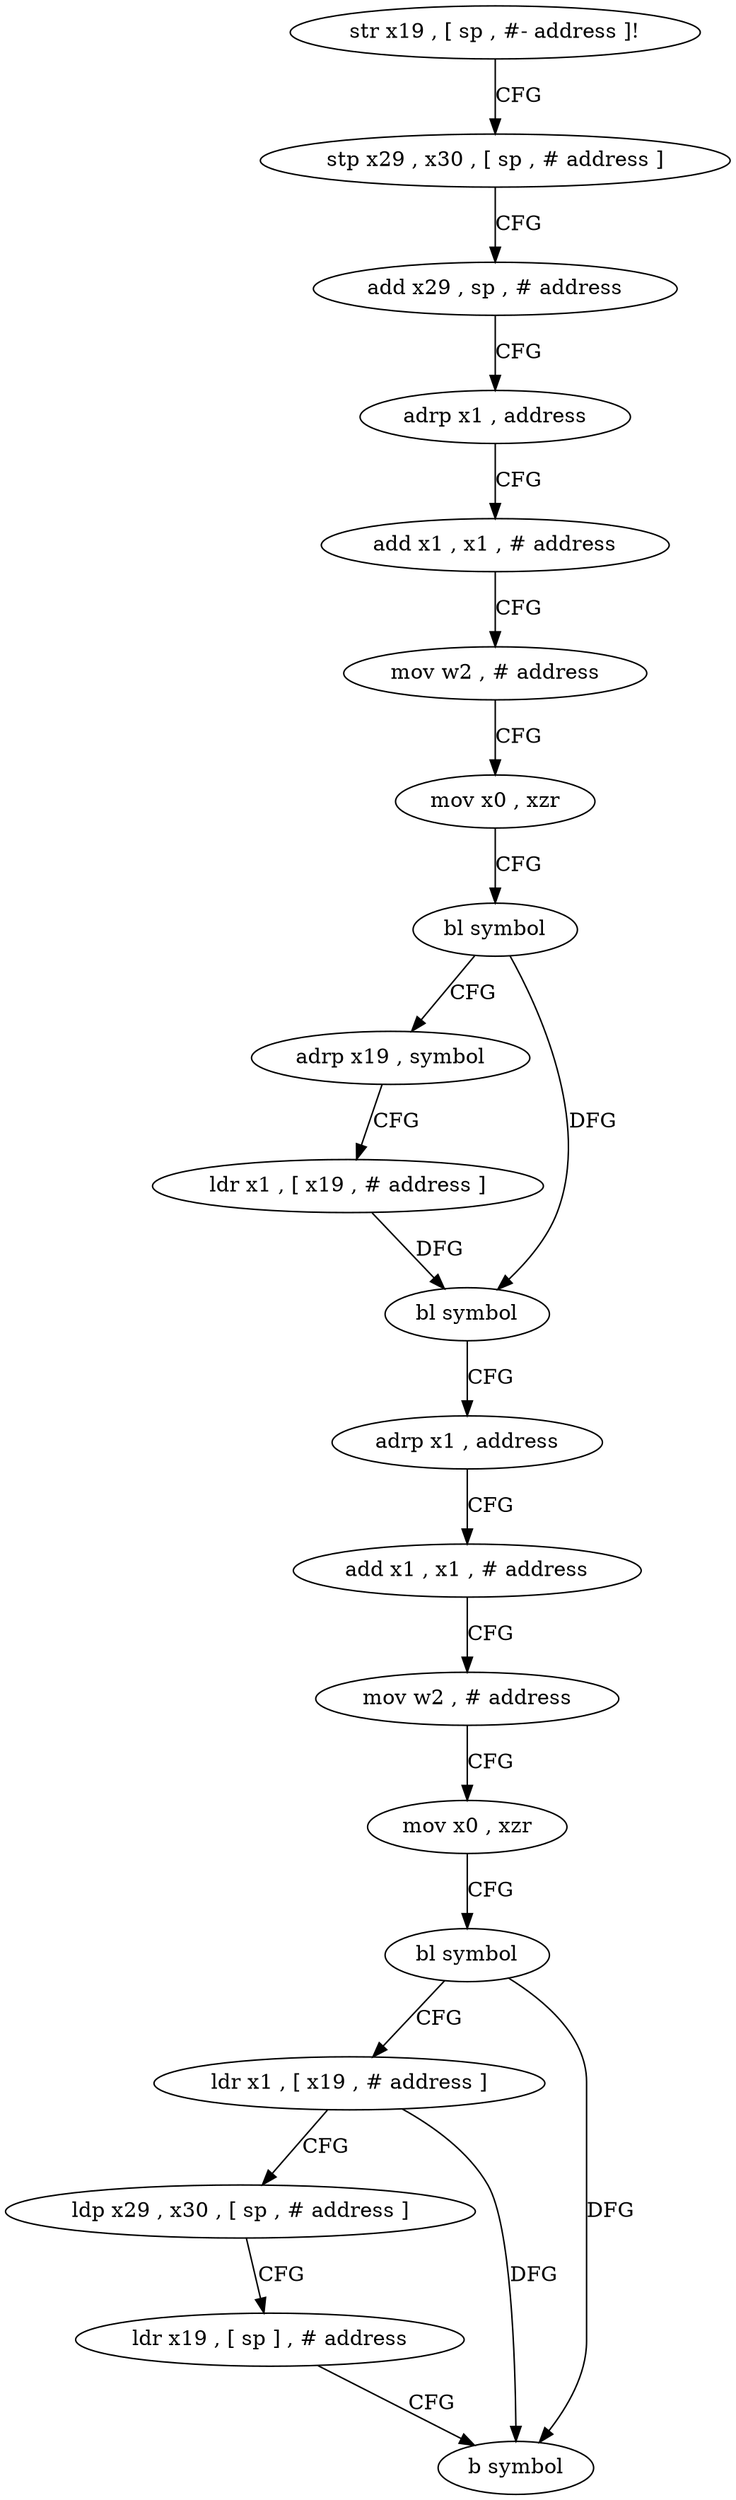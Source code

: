 digraph "func" {
"4205404" [label = "str x19 , [ sp , #- address ]!" ]
"4205408" [label = "stp x29 , x30 , [ sp , # address ]" ]
"4205412" [label = "add x29 , sp , # address" ]
"4205416" [label = "adrp x1 , address" ]
"4205420" [label = "add x1 , x1 , # address" ]
"4205424" [label = "mov w2 , # address" ]
"4205428" [label = "mov x0 , xzr" ]
"4205432" [label = "bl symbol" ]
"4205436" [label = "adrp x19 , symbol" ]
"4205440" [label = "ldr x1 , [ x19 , # address ]" ]
"4205444" [label = "bl symbol" ]
"4205448" [label = "adrp x1 , address" ]
"4205452" [label = "add x1 , x1 , # address" ]
"4205456" [label = "mov w2 , # address" ]
"4205460" [label = "mov x0 , xzr" ]
"4205464" [label = "bl symbol" ]
"4205468" [label = "ldr x1 , [ x19 , # address ]" ]
"4205472" [label = "ldp x29 , x30 , [ sp , # address ]" ]
"4205476" [label = "ldr x19 , [ sp ] , # address" ]
"4205480" [label = "b symbol" ]
"4205404" -> "4205408" [ label = "CFG" ]
"4205408" -> "4205412" [ label = "CFG" ]
"4205412" -> "4205416" [ label = "CFG" ]
"4205416" -> "4205420" [ label = "CFG" ]
"4205420" -> "4205424" [ label = "CFG" ]
"4205424" -> "4205428" [ label = "CFG" ]
"4205428" -> "4205432" [ label = "CFG" ]
"4205432" -> "4205436" [ label = "CFG" ]
"4205432" -> "4205444" [ label = "DFG" ]
"4205436" -> "4205440" [ label = "CFG" ]
"4205440" -> "4205444" [ label = "DFG" ]
"4205444" -> "4205448" [ label = "CFG" ]
"4205448" -> "4205452" [ label = "CFG" ]
"4205452" -> "4205456" [ label = "CFG" ]
"4205456" -> "4205460" [ label = "CFG" ]
"4205460" -> "4205464" [ label = "CFG" ]
"4205464" -> "4205468" [ label = "CFG" ]
"4205464" -> "4205480" [ label = "DFG" ]
"4205468" -> "4205472" [ label = "CFG" ]
"4205468" -> "4205480" [ label = "DFG" ]
"4205472" -> "4205476" [ label = "CFG" ]
"4205476" -> "4205480" [ label = "CFG" ]
}
